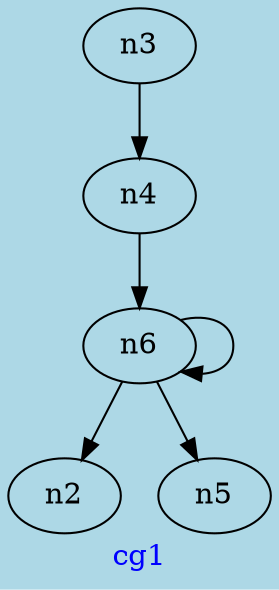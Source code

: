 digraph G{
graph [ label = "cg1" , fontcolor = "blue" , bgcolor = "lightblue" ];
n2;
n3;
n4;
n5;
n6;
n6->n2;
n3->n4;
n6->n5;
n4->n6;
n6->n6;
}
